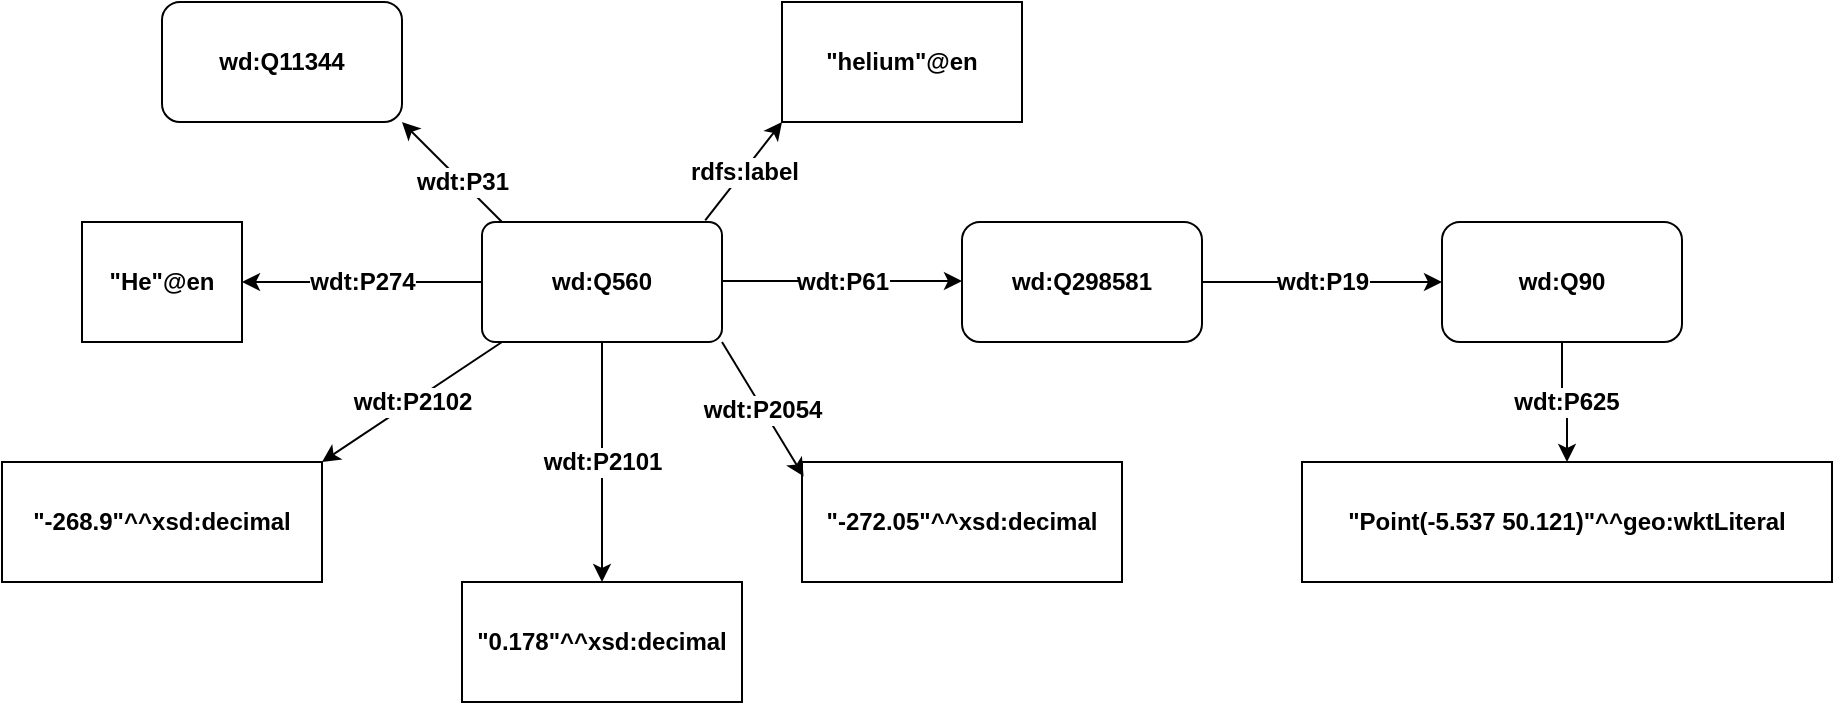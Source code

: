 <mxfile version="16.5.6" type="device"><diagram id="LQOfw50rtbh0Ys2E8a9I" name="Page-1"><mxGraphModel dx="1038" dy="1685" grid="1" gridSize="10" guides="1" tooltips="1" connect="1" arrows="1" fold="1" page="1" pageScale="1" pageWidth="850" pageHeight="1100" math="0" shadow="0"><root><mxCell id="0"/><mxCell id="1" parent="0"/><mxCell id="MRia6I61OvVlkuCLMvBo-13" value="&lt;b&gt;wdt:P2101&lt;/b&gt;" style="edgeStyle=orthogonalEdgeStyle;rounded=0;orthogonalLoop=1;jettySize=auto;html=1;fontSize=12;" parent="1" source="MRia6I61OvVlkuCLMvBo-2" target="MRia6I61OvVlkuCLMvBo-7" edge="1"><mxGeometry relative="1" as="geometry"/></mxCell><mxCell id="MRia6I61OvVlkuCLMvBo-14" value="&lt;b&gt;wdt:P61&lt;/b&gt;" style="edgeStyle=orthogonalEdgeStyle;rounded=0;orthogonalLoop=1;jettySize=auto;html=1;fontSize=12;" parent="1" edge="1"><mxGeometry relative="1" as="geometry"><mxPoint x="480" y="99.5" as="sourcePoint"/><mxPoint x="600" y="99.5" as="targetPoint"/></mxGeometry></mxCell><mxCell id="MRia6I61OvVlkuCLMvBo-2" value="&lt;b&gt;wd:Q560&lt;/b&gt;" style="rounded=1;whiteSpace=wrap;html=1;arcSize=11;" parent="1" vertex="1"><mxGeometry x="360" y="70" width="120" height="60" as="geometry"/></mxCell><mxCell id="MRia6I61OvVlkuCLMvBo-3" value="&lt;b&gt;&quot;He&quot;@en&lt;/b&gt;" style="rounded=0;whiteSpace=wrap;html=1;" parent="1" vertex="1"><mxGeometry x="160" y="70" width="80" height="60" as="geometry"/></mxCell><mxCell id="MRia6I61OvVlkuCLMvBo-4" value="&lt;b&gt;wd:Q11344&lt;/b&gt;" style="rounded=1;whiteSpace=wrap;html=1;" parent="1" vertex="1"><mxGeometry x="200" y="-40" width="120" height="60" as="geometry"/></mxCell><mxCell id="MRia6I61OvVlkuCLMvBo-5" value="&lt;b&gt;&quot;-268.9&quot;^^xsd:decimal&lt;/b&gt;" style="rounded=0;whiteSpace=wrap;html=1;" parent="1" vertex="1"><mxGeometry x="120" y="190" width="160" height="60" as="geometry"/></mxCell><mxCell id="MRia6I61OvVlkuCLMvBo-6" value="&lt;b&gt;&quot;-272.05&quot;^^xsd:decimal&lt;/b&gt;" style="rounded=0;whiteSpace=wrap;html=1;" parent="1" vertex="1"><mxGeometry x="520" y="190" width="160" height="60" as="geometry"/></mxCell><mxCell id="MRia6I61OvVlkuCLMvBo-7" value="&lt;b&gt;&quot;0.178&quot;^^xsd:decimal&lt;/b&gt;" style="rounded=0;whiteSpace=wrap;html=1;" parent="1" vertex="1"><mxGeometry x="350" y="250" width="140" height="60" as="geometry"/></mxCell><mxCell id="MRia6I61OvVlkuCLMvBo-16" value="&lt;b&gt;wdt:P625&lt;/b&gt;" style="edgeStyle=orthogonalEdgeStyle;rounded=0;orthogonalLoop=1;jettySize=auto;html=1;fontSize=12;" parent="1" source="MRia6I61OvVlkuCLMvBo-8" target="MRia6I61OvVlkuCLMvBo-11" edge="1"><mxGeometry relative="1" as="geometry"/></mxCell><mxCell id="MRia6I61OvVlkuCLMvBo-8" value="&lt;b&gt;wd:Q90&lt;/b&gt;" style="rounded=1;whiteSpace=wrap;html=1;" parent="1" vertex="1"><mxGeometry x="840" y="70" width="120" height="60" as="geometry"/></mxCell><mxCell id="MRia6I61OvVlkuCLMvBo-15" value="&lt;b&gt;wdt:P19&lt;/b&gt;" style="edgeStyle=orthogonalEdgeStyle;rounded=0;orthogonalLoop=1;jettySize=auto;html=1;fontSize=12;" parent="1" source="MRia6I61OvVlkuCLMvBo-9" target="MRia6I61OvVlkuCLMvBo-8" edge="1"><mxGeometry relative="1" as="geometry"/></mxCell><mxCell id="MRia6I61OvVlkuCLMvBo-9" value="&lt;b&gt;wd:Q298581&lt;/b&gt;" style="rounded=1;whiteSpace=wrap;html=1;" parent="1" vertex="1"><mxGeometry x="600" y="70" width="120" height="60" as="geometry"/></mxCell><mxCell id="MRia6I61OvVlkuCLMvBo-11" value="&lt;font style=&quot;background: none rgb(255 , 255 , 255)&quot;&gt;&lt;b style=&quot;font-family: sans-serif ; font-size: 12px&quot;&gt;&quot;&lt;/b&gt;&lt;font face=&quot;sans-serif&quot;&gt;&lt;b&gt;Point(-5.537 50.121)&lt;/b&gt;&lt;/font&gt;&lt;b style=&quot;font-family: sans-serif ; font-size: 12px&quot;&gt;&quot;^^geo:wktLiteral&lt;/b&gt;&lt;/font&gt;" style="rounded=0;whiteSpace=wrap;html=1;fontSize=12;" parent="1" vertex="1"><mxGeometry x="770" y="190" width="265" height="60" as="geometry"/></mxCell><mxCell id="MRia6I61OvVlkuCLMvBo-12" value="&lt;b&gt;wdt:P274&lt;/b&gt;" style="endArrow=classic;html=1;rounded=0;fontSize=12;exitX=0;exitY=0.5;exitDx=0;exitDy=0;entryX=1;entryY=0.5;entryDx=0;entryDy=0;" parent="1" source="MRia6I61OvVlkuCLMvBo-2" target="MRia6I61OvVlkuCLMvBo-3" edge="1"><mxGeometry width="50" height="50" relative="1" as="geometry"><mxPoint x="260" y="140" as="sourcePoint"/><mxPoint x="310" y="90" as="targetPoint"/></mxGeometry></mxCell><mxCell id="MRia6I61OvVlkuCLMvBo-20" value="&lt;b&gt;wdt:P31&lt;/b&gt;" style="endArrow=classic;html=1;rounded=0;fontSize=12;entryX=1;entryY=1;entryDx=0;entryDy=0;" parent="1" target="MRia6I61OvVlkuCLMvBo-4" edge="1"><mxGeometry x="-0.2" width="50" height="50" relative="1" as="geometry"><mxPoint x="370" y="70" as="sourcePoint"/><mxPoint x="420" y="20" as="targetPoint"/><mxPoint as="offset"/></mxGeometry></mxCell><mxCell id="MRia6I61OvVlkuCLMvBo-21" value="&lt;b&gt;wdt:P2102&lt;/b&gt;" style="endArrow=classic;html=1;rounded=0;fontSize=12;entryX=1;entryY=0;entryDx=0;entryDy=0;" parent="1" target="MRia6I61OvVlkuCLMvBo-5" edge="1"><mxGeometry width="50" height="50" relative="1" as="geometry"><mxPoint x="370" y="130" as="sourcePoint"/><mxPoint x="310" y="110" as="targetPoint"/></mxGeometry></mxCell><mxCell id="MRia6I61OvVlkuCLMvBo-23" value="&lt;b&gt;wdt:P2054&lt;/b&gt;" style="endArrow=classic;html=1;rounded=0;fontSize=12;exitX=1;exitY=1;exitDx=0;exitDy=0;entryX=0.005;entryY=0.12;entryDx=0;entryDy=0;entryPerimeter=0;" parent="1" source="MRia6I61OvVlkuCLMvBo-2" target="MRia6I61OvVlkuCLMvBo-6" edge="1"><mxGeometry width="50" height="50" relative="1" as="geometry"><mxPoint x="390" y="130" as="sourcePoint"/><mxPoint x="440" y="80" as="targetPoint"/></mxGeometry></mxCell><mxCell id="juBGjTyAfp_HVm-fVmh2-2" value="&lt;b&gt;&quot;helium&quot;@en&lt;/b&gt;" style="rounded=0;whiteSpace=wrap;html=1;" parent="1" vertex="1"><mxGeometry x="510" y="-40" width="120" height="60" as="geometry"/></mxCell><mxCell id="juBGjTyAfp_HVm-fVmh2-4" value="&lt;b&gt;&lt;font style=&quot;font-size: 12px&quot;&gt;rdfs:label&lt;/font&gt;&lt;/b&gt;" style="endArrow=classic;html=1;rounded=0;entryX=0;entryY=1;entryDx=0;entryDy=0;exitX=0.93;exitY=-0.013;exitDx=0;exitDy=0;exitPerimeter=0;" parent="1" source="MRia6I61OvVlkuCLMvBo-2" target="juBGjTyAfp_HVm-fVmh2-2" edge="1"><mxGeometry width="50" height="50" relative="1" as="geometry"><mxPoint x="480" y="80" as="sourcePoint"/><mxPoint x="520" y="30" as="targetPoint"/></mxGeometry></mxCell></root></mxGraphModel></diagram></mxfile>